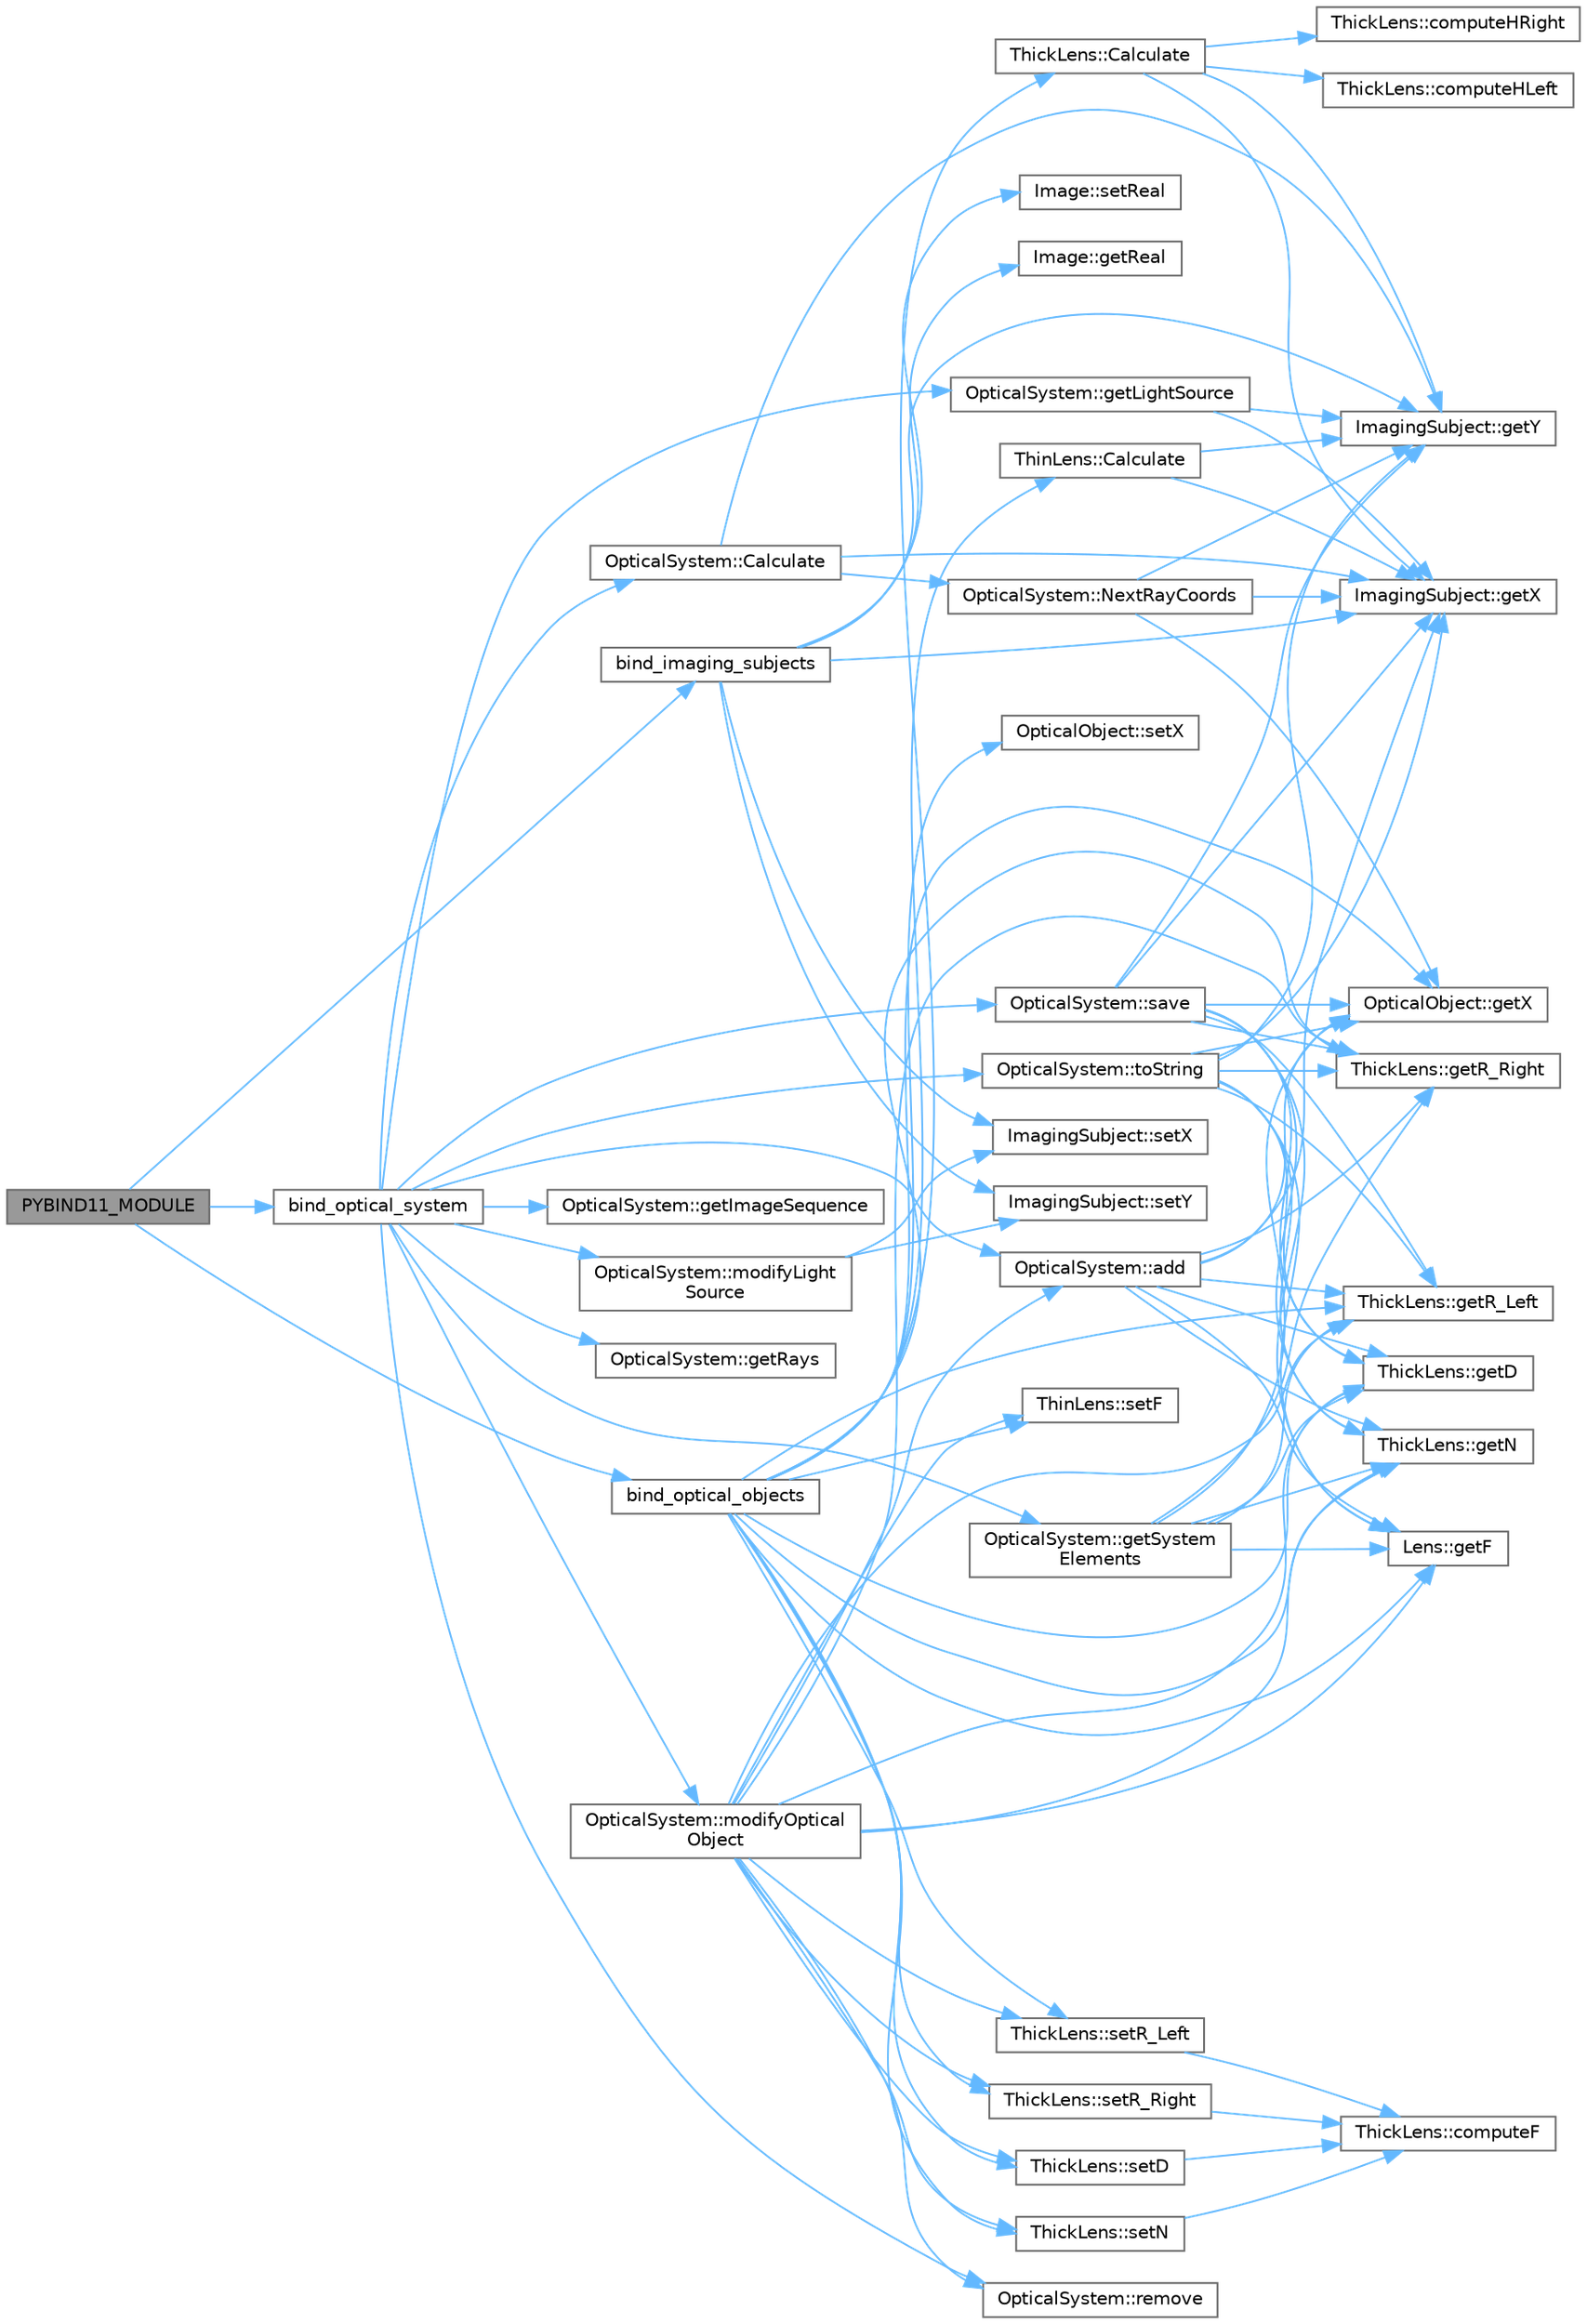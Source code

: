 digraph "PYBIND11_MODULE"
{
 // LATEX_PDF_SIZE
  bgcolor="transparent";
  edge [fontname=Helvetica,fontsize=10,labelfontname=Helvetica,labelfontsize=10];
  node [fontname=Helvetica,fontsize=10,shape=box,height=0.2,width=0.4];
  rankdir="LR";
  Node1 [id="Node000001",label="PYBIND11_MODULE",height=0.2,width=0.4,color="gray40", fillcolor="grey60", style="filled", fontcolor="black",tooltip="Main pybind11 module definition for the OptiSim library."];
  Node1 -> Node2 [id="edge1_Node000001_Node000002",color="steelblue1",style="solid",tooltip=" "];
  Node2 [id="Node000002",label="bind_imaging_subjects",height=0.2,width=0.4,color="grey40", fillcolor="white", style="filled",URL="$bind__imaging__subjects_8cpp.html#a740e97b5d7ab4b2925c300f7fe0f9c16",tooltip="Binds the C++ ImagingSubject class and its derived classes to Python."];
  Node2 -> Node3 [id="edge2_Node000002_Node000003",color="steelblue1",style="solid",tooltip=" "];
  Node3 [id="Node000003",label="Image::getReal",height=0.2,width=0.4,color="grey40", fillcolor="white", style="filled",URL="$classImage.html#a3e43568f1ee33a4e4759598710cfac1b",tooltip="Retrieves the real/virtual status of the image."];
  Node2 -> Node4 [id="edge3_Node000002_Node000004",color="steelblue1",style="solid",tooltip=" "];
  Node4 [id="Node000004",label="ImagingSubject::getX",height=0.2,width=0.4,color="grey40", fillcolor="white", style="filled",URL="$classImagingSubject.html#a6c8e7f51ee35d067883389e9197af1c3",tooltip="Retrieves the x-coordinate of the imaging subject."];
  Node2 -> Node5 [id="edge4_Node000002_Node000005",color="steelblue1",style="solid",tooltip=" "];
  Node5 [id="Node000005",label="ImagingSubject::getY",height=0.2,width=0.4,color="grey40", fillcolor="white", style="filled",URL="$classImagingSubject.html#aa19ba23bbf7345864a89e6e540331f9a",tooltip="Retrieves the y-coordinate of the imaging subject."];
  Node2 -> Node6 [id="edge5_Node000002_Node000006",color="steelblue1",style="solid",tooltip=" "];
  Node6 [id="Node000006",label="Image::setReal",height=0.2,width=0.4,color="grey40", fillcolor="white", style="filled",URL="$classImage.html#aa3a334e2130b80eca97978ed520a5af3",tooltip="Sets the real/virtual status of the image."];
  Node2 -> Node7 [id="edge6_Node000002_Node000007",color="steelblue1",style="solid",tooltip=" "];
  Node7 [id="Node000007",label="ImagingSubject::setX",height=0.2,width=0.4,color="grey40", fillcolor="white", style="filled",URL="$classImagingSubject.html#ad9ccc1d33c667011794be493e533590c",tooltip="Sets the x-coordinate of the imaging subject."];
  Node2 -> Node8 [id="edge7_Node000002_Node000008",color="steelblue1",style="solid",tooltip=" "];
  Node8 [id="Node000008",label="ImagingSubject::setY",height=0.2,width=0.4,color="grey40", fillcolor="white", style="filled",URL="$classImagingSubject.html#a679146ac0f0c8b763c178b0fc9c81096",tooltip="Sets the y-coordinate of the imaging subject."];
  Node1 -> Node9 [id="edge8_Node000001_Node000009",color="steelblue1",style="solid",tooltip=" "];
  Node9 [id="Node000009",label="bind_optical_objects",height=0.2,width=0.4,color="grey40", fillcolor="white", style="filled",URL="$bind__optical__objects_8cpp.html#abed024fc05ed7a9f896dd57e37f6faa9",tooltip="Binds the C++ OpticalObject class and its derived classes to Python."];
  Node9 -> Node10 [id="edge9_Node000009_Node000010",color="steelblue1",style="solid",tooltip=" "];
  Node10 [id="Node000010",label="ThickLens::Calculate",height=0.2,width=0.4,color="grey40", fillcolor="white", style="filled",URL="$classThickLens.html#ab9908633ff93699c3a6b14606c9d1d12",tooltip="Calculates the image formed by this thick lens."];
  Node10 -> Node11 [id="edge10_Node000010_Node000011",color="steelblue1",style="solid",tooltip=" "];
  Node11 [id="Node000011",label="ThickLens::computeHLeft",height=0.2,width=0.4,color="grey40", fillcolor="white", style="filled",URL="$classThickLens.html#a32a63bbf19264cf1525bfb8434686cf9",tooltip="Computes the position of the left principal plane (H1)."];
  Node10 -> Node12 [id="edge11_Node000010_Node000012",color="steelblue1",style="solid",tooltip=" "];
  Node12 [id="Node000012",label="ThickLens::computeHRight",height=0.2,width=0.4,color="grey40", fillcolor="white", style="filled",URL="$classThickLens.html#ab6ab352b383df41a95175bae74713734",tooltip="Computes the position of the right principal plane (H2)."];
  Node10 -> Node4 [id="edge12_Node000010_Node000004",color="steelblue1",style="solid",tooltip=" "];
  Node10 -> Node5 [id="edge13_Node000010_Node000005",color="steelblue1",style="solid",tooltip=" "];
  Node9 -> Node13 [id="edge14_Node000009_Node000013",color="steelblue1",style="solid",tooltip=" "];
  Node13 [id="Node000013",label="ThinLens::Calculate",height=0.2,width=0.4,color="grey40", fillcolor="white", style="filled",URL="$classThinLens.html#a0067d898dec9b8188ba240bc5a832579",tooltip="Calculates the image formed by this thin lens."];
  Node13 -> Node4 [id="edge15_Node000013_Node000004",color="steelblue1",style="solid",tooltip=" "];
  Node13 -> Node5 [id="edge16_Node000013_Node000005",color="steelblue1",style="solid",tooltip=" "];
  Node9 -> Node14 [id="edge17_Node000009_Node000014",color="steelblue1",style="solid",tooltip=" "];
  Node14 [id="Node000014",label="ThickLens::getD",height=0.2,width=0.4,color="grey40", fillcolor="white", style="filled",URL="$classThickLens.html#abb55b079aff86835b9b9c3cea7664cd7",tooltip="Retrieves the axial thickness of the lens."];
  Node9 -> Node15 [id="edge18_Node000009_Node000015",color="steelblue1",style="solid",tooltip=" "];
  Node15 [id="Node000015",label="Lens::getF",height=0.2,width=0.4,color="grey40", fillcolor="white", style="filled",URL="$classLens.html#af3493e8cb2a4eb017b3bdfde9152b5ab",tooltip="Retrieves the focal length of the lens."];
  Node9 -> Node16 [id="edge19_Node000009_Node000016",color="steelblue1",style="solid",tooltip=" "];
  Node16 [id="Node000016",label="ThickLens::getN",height=0.2,width=0.4,color="grey40", fillcolor="white", style="filled",URL="$classThickLens.html#abcfe5c76d34e74a92181a9b88df6ee76",tooltip="Retrieves the refractive index of the lens."];
  Node9 -> Node17 [id="edge20_Node000009_Node000017",color="steelblue1",style="solid",tooltip=" "];
  Node17 [id="Node000017",label="ThickLens::getR_Left",height=0.2,width=0.4,color="grey40", fillcolor="white", style="filled",URL="$classThickLens.html#aacabdd54ef1dea0171e798de88ab911f",tooltip="Retrieves the radius of curvature of the left lens surface."];
  Node9 -> Node18 [id="edge21_Node000009_Node000018",color="steelblue1",style="solid",tooltip=" "];
  Node18 [id="Node000018",label="ThickLens::getR_Right",height=0.2,width=0.4,color="grey40", fillcolor="white", style="filled",URL="$classThickLens.html#a9d718342fa5d0f0a66ebb3c59e5691d3",tooltip="Retrieves the radius of curvature of the right lens surface."];
  Node9 -> Node19 [id="edge22_Node000009_Node000019",color="steelblue1",style="solid",tooltip=" "];
  Node19 [id="Node000019",label="OpticalObject::getX",height=0.2,width=0.4,color="grey40", fillcolor="white", style="filled",URL="$classOpticalObject.html#a7fad6a60fa013015007c19056cfd3767",tooltip="Retrieves the x-coordinate (position) of the optical object."];
  Node9 -> Node20 [id="edge23_Node000009_Node000020",color="steelblue1",style="solid",tooltip=" "];
  Node20 [id="Node000020",label="ThickLens::setD",height=0.2,width=0.4,color="grey40", fillcolor="white", style="filled",URL="$classThickLens.html#a5618eb214796b0b75c1edd8f0878aa44",tooltip="Sets the axial thickness of the lens."];
  Node20 -> Node21 [id="edge24_Node000020_Node000021",color="steelblue1",style="solid",tooltip=" "];
  Node21 [id="Node000021",label="ThickLens::computeF",height=0.2,width=0.4,color="grey40", fillcolor="white", style="filled",URL="$classThickLens.html#a16b8550b9e42085bb024d779386f647a",tooltip="Computes the effective focal length of the thick lens."];
  Node9 -> Node22 [id="edge25_Node000009_Node000022",color="steelblue1",style="solid",tooltip=" "];
  Node22 [id="Node000022",label="ThinLens::setF",height=0.2,width=0.4,color="grey40", fillcolor="white", style="filled",URL="$classThinLens.html#a94d57d98f7e0d611629aeafe9d07bfea",tooltip="Sets the focal length of the thin lens."];
  Node9 -> Node23 [id="edge26_Node000009_Node000023",color="steelblue1",style="solid",tooltip=" "];
  Node23 [id="Node000023",label="ThickLens::setN",height=0.2,width=0.4,color="grey40", fillcolor="white", style="filled",URL="$classThickLens.html#a8a2be3707c5505e7ff4afb3063a8c2e7",tooltip="Sets the refractive index of the lens."];
  Node23 -> Node21 [id="edge27_Node000023_Node000021",color="steelblue1",style="solid",tooltip=" "];
  Node9 -> Node24 [id="edge28_Node000009_Node000024",color="steelblue1",style="solid",tooltip=" "];
  Node24 [id="Node000024",label="ThickLens::setR_Left",height=0.2,width=0.4,color="grey40", fillcolor="white", style="filled",URL="$classThickLens.html#a1ea8dc6de0b6dd715b184f75297ab93d",tooltip="Sets the radius of curvature of the left lens surface."];
  Node24 -> Node21 [id="edge29_Node000024_Node000021",color="steelblue1",style="solid",tooltip=" "];
  Node9 -> Node25 [id="edge30_Node000009_Node000025",color="steelblue1",style="solid",tooltip=" "];
  Node25 [id="Node000025",label="ThickLens::setR_Right",height=0.2,width=0.4,color="grey40", fillcolor="white", style="filled",URL="$classThickLens.html#accb3f38a9884bfd2eddca3da925c1eb9",tooltip="Sets the radius of curvature of the right lens surface."];
  Node25 -> Node21 [id="edge31_Node000025_Node000021",color="steelblue1",style="solid",tooltip=" "];
  Node9 -> Node26 [id="edge32_Node000009_Node000026",color="steelblue1",style="solid",tooltip=" "];
  Node26 [id="Node000026",label="OpticalObject::setX",height=0.2,width=0.4,color="grey40", fillcolor="white", style="filled",URL="$classOpticalObject.html#ac35f62797792eb94afd785f1637f1f8c",tooltip="Sets the x-coordinate (position) of the optical object."];
  Node1 -> Node27 [id="edge33_Node000001_Node000027",color="steelblue1",style="solid",tooltip=" "];
  Node27 [id="Node000027",label="bind_optical_system",height=0.2,width=0.4,color="grey40", fillcolor="white", style="filled",URL="$bind__optical__system_8cpp.html#a4d9ce1c1e7f84524c60bc1fcaf35fb22",tooltip="Binds the C++ ray structure and OpticalSystem class to Python."];
  Node27 -> Node28 [id="edge34_Node000027_Node000028",color="steelblue1",style="solid",tooltip=" "];
  Node28 [id="Node000028",label="OpticalSystem::add",height=0.2,width=0.4,color="grey40", fillcolor="white", style="filled",URL="$classOpticalSystem.html#ae6db07d9e1f87f8e806754e82ade380e",tooltip="Adds an OpticalObject to the system."];
  Node28 -> Node14 [id="edge35_Node000028_Node000014",color="steelblue1",style="solid",tooltip=" "];
  Node28 -> Node15 [id="edge36_Node000028_Node000015",color="steelblue1",style="solid",tooltip=" "];
  Node28 -> Node16 [id="edge37_Node000028_Node000016",color="steelblue1",style="solid",tooltip=" "];
  Node28 -> Node17 [id="edge38_Node000028_Node000017",color="steelblue1",style="solid",tooltip=" "];
  Node28 -> Node18 [id="edge39_Node000028_Node000018",color="steelblue1",style="solid",tooltip=" "];
  Node28 -> Node4 [id="edge40_Node000028_Node000004",color="steelblue1",style="solid",tooltip=" "];
  Node28 -> Node19 [id="edge41_Node000028_Node000019",color="steelblue1",style="solid",tooltip=" "];
  Node27 -> Node29 [id="edge42_Node000027_Node000029",color="steelblue1",style="solid",tooltip=" "];
  Node29 [id="Node000029",label="OpticalSystem::Calculate",height=0.2,width=0.4,color="grey40", fillcolor="white", style="filled",URL="$classOpticalSystem.html#abfa0b305c32eda9071c974bcf5413597",tooltip="Calculates the final image formed by the entire optical system."];
  Node29 -> Node4 [id="edge43_Node000029_Node000004",color="steelblue1",style="solid",tooltip=" "];
  Node29 -> Node5 [id="edge44_Node000029_Node000005",color="steelblue1",style="solid",tooltip=" "];
  Node29 -> Node30 [id="edge45_Node000029_Node000030",color="steelblue1",style="solid",tooltip=" "];
  Node30 [id="Node000030",label="OpticalSystem::NextRayCoords",height=0.2,width=0.4,color="grey40", fillcolor="white", style="filled",URL="$classOpticalSystem.html#ad2f214db0296fb9db5e828ea9b29231a",tooltip="Calculates and stores the next ray coordinates after interaction with an optical object."];
  Node30 -> Node4 [id="edge46_Node000030_Node000004",color="steelblue1",style="solid",tooltip=" "];
  Node30 -> Node19 [id="edge47_Node000030_Node000019",color="steelblue1",style="solid",tooltip=" "];
  Node30 -> Node5 [id="edge48_Node000030_Node000005",color="steelblue1",style="solid",tooltip=" "];
  Node27 -> Node31 [id="edge49_Node000027_Node000031",color="steelblue1",style="solid",tooltip=" "];
  Node31 [id="Node000031",label="OpticalSystem::getImageSequence",height=0.2,width=0.4,color="grey40", fillcolor="white", style="filled",URL="$classOpticalSystem.html#ad4a7b9c8b8f54f7e402debc7b8c00790",tooltip="Retrieves the sequence of images formed by the optical objects."];
  Node27 -> Node32 [id="edge50_Node000027_Node000032",color="steelblue1",style="solid",tooltip=" "];
  Node32 [id="Node000032",label="OpticalSystem::getLightSource",height=0.2,width=0.4,color="grey40", fillcolor="white", style="filled",URL="$classOpticalSystem.html#ac40a4866741c613a08867fd425e91e8a",tooltip="Retrieves the LightSource currently set in the system."];
  Node32 -> Node4 [id="edge51_Node000032_Node000004",color="steelblue1",style="solid",tooltip=" "];
  Node32 -> Node5 [id="edge52_Node000032_Node000005",color="steelblue1",style="solid",tooltip=" "];
  Node27 -> Node33 [id="edge53_Node000027_Node000033",color="steelblue1",style="solid",tooltip=" "];
  Node33 [id="Node000033",label="OpticalSystem::getRays",height=0.2,width=0.4,color="grey40", fillcolor="white", style="filled",URL="$classOpticalSystem.html#a650c19d0fc03114999586f42ba6275ae",tooltip="Retrieves the stored ray coordinates for visualization."];
  Node27 -> Node34 [id="edge54_Node000027_Node000034",color="steelblue1",style="solid",tooltip=" "];
  Node34 [id="Node000034",label="OpticalSystem::getSystem\lElements",height=0.2,width=0.4,color="grey40", fillcolor="white", style="filled",URL="$classOpticalSystem.html#ae816a770d4ba9db4ac7da99f77465d35",tooltip="Retrieves a map of all optical elements in the system."];
  Node34 -> Node14 [id="edge55_Node000034_Node000014",color="steelblue1",style="solid",tooltip=" "];
  Node34 -> Node15 [id="edge56_Node000034_Node000015",color="steelblue1",style="solid",tooltip=" "];
  Node34 -> Node16 [id="edge57_Node000034_Node000016",color="steelblue1",style="solid",tooltip=" "];
  Node34 -> Node17 [id="edge58_Node000034_Node000017",color="steelblue1",style="solid",tooltip=" "];
  Node34 -> Node18 [id="edge59_Node000034_Node000018",color="steelblue1",style="solid",tooltip=" "];
  Node34 -> Node19 [id="edge60_Node000034_Node000019",color="steelblue1",style="solid",tooltip=" "];
  Node27 -> Node35 [id="edge61_Node000027_Node000035",color="steelblue1",style="solid",tooltip=" "];
  Node35 [id="Node000035",label="OpticalSystem::modifyLight\lSource",height=0.2,width=0.4,color="grey40", fillcolor="white", style="filled",URL="$classOpticalSystem.html#a59a82e2d49467164f4b45301dd29912c",tooltip="Modifies a property of the existing LightSource."];
  Node35 -> Node7 [id="edge62_Node000035_Node000007",color="steelblue1",style="solid",tooltip=" "];
  Node35 -> Node8 [id="edge63_Node000035_Node000008",color="steelblue1",style="solid",tooltip=" "];
  Node27 -> Node36 [id="edge64_Node000027_Node000036",color="steelblue1",style="solid",tooltip=" "];
  Node36 [id="Node000036",label="OpticalSystem::modifyOptical\lObject",height=0.2,width=0.4,color="grey40", fillcolor="white", style="filled",URL="$classOpticalSystem.html#a2305f7a60f669b2a058f5e6ea8565186",tooltip="Modifies a property of an existing OpticalObject by its name."];
  Node36 -> Node28 [id="edge65_Node000036_Node000028",color="steelblue1",style="solid",tooltip=" "];
  Node36 -> Node14 [id="edge66_Node000036_Node000014",color="steelblue1",style="solid",tooltip=" "];
  Node36 -> Node15 [id="edge67_Node000036_Node000015",color="steelblue1",style="solid",tooltip=" "];
  Node36 -> Node16 [id="edge68_Node000036_Node000016",color="steelblue1",style="solid",tooltip=" "];
  Node36 -> Node17 [id="edge69_Node000036_Node000017",color="steelblue1",style="solid",tooltip=" "];
  Node36 -> Node18 [id="edge70_Node000036_Node000018",color="steelblue1",style="solid",tooltip=" "];
  Node36 -> Node37 [id="edge71_Node000036_Node000037",color="steelblue1",style="solid",tooltip=" "];
  Node37 [id="Node000037",label="OpticalSystem::remove",height=0.2,width=0.4,color="grey40", fillcolor="white", style="filled",URL="$classOpticalSystem.html#a91bbf09f3112a23f03655a6755a4d01d",tooltip="Removes an optical object from the system by its name."];
  Node36 -> Node20 [id="edge72_Node000036_Node000020",color="steelblue1",style="solid",tooltip=" "];
  Node36 -> Node22 [id="edge73_Node000036_Node000022",color="steelblue1",style="solid",tooltip=" "];
  Node36 -> Node23 [id="edge74_Node000036_Node000023",color="steelblue1",style="solid",tooltip=" "];
  Node36 -> Node24 [id="edge75_Node000036_Node000024",color="steelblue1",style="solid",tooltip=" "];
  Node36 -> Node25 [id="edge76_Node000036_Node000025",color="steelblue1",style="solid",tooltip=" "];
  Node27 -> Node37 [id="edge77_Node000027_Node000037",color="steelblue1",style="solid",tooltip=" "];
  Node27 -> Node38 [id="edge78_Node000027_Node000038",color="steelblue1",style="solid",tooltip=" "];
  Node38 [id="Node000038",label="OpticalSystem::save",height=0.2,width=0.4,color="grey40", fillcolor="white", style="filled",URL="$classOpticalSystem.html#a0dd5b63cca2a07cd0de55802e210f343",tooltip="Saves the current configuration of the optical system to a file."];
  Node38 -> Node14 [id="edge79_Node000038_Node000014",color="steelblue1",style="solid",tooltip=" "];
  Node38 -> Node15 [id="edge80_Node000038_Node000015",color="steelblue1",style="solid",tooltip=" "];
  Node38 -> Node16 [id="edge81_Node000038_Node000016",color="steelblue1",style="solid",tooltip=" "];
  Node38 -> Node17 [id="edge82_Node000038_Node000017",color="steelblue1",style="solid",tooltip=" "];
  Node38 -> Node18 [id="edge83_Node000038_Node000018",color="steelblue1",style="solid",tooltip=" "];
  Node38 -> Node4 [id="edge84_Node000038_Node000004",color="steelblue1",style="solid",tooltip=" "];
  Node38 -> Node19 [id="edge85_Node000038_Node000019",color="steelblue1",style="solid",tooltip=" "];
  Node38 -> Node5 [id="edge86_Node000038_Node000005",color="steelblue1",style="solid",tooltip=" "];
  Node27 -> Node39 [id="edge87_Node000027_Node000039",color="steelblue1",style="solid",tooltip=" "];
  Node39 [id="Node000039",label="OpticalSystem::toString",height=0.2,width=0.4,color="grey40", fillcolor="white", style="filled",URL="$classOpticalSystem.html#a8a12e61ebbbb656507d8dd379f99f85e",tooltip="Prints a string representation of the optical system to an output stream."];
  Node39 -> Node14 [id="edge88_Node000039_Node000014",color="steelblue1",style="solid",tooltip=" "];
  Node39 -> Node15 [id="edge89_Node000039_Node000015",color="steelblue1",style="solid",tooltip=" "];
  Node39 -> Node16 [id="edge90_Node000039_Node000016",color="steelblue1",style="solid",tooltip=" "];
  Node39 -> Node17 [id="edge91_Node000039_Node000017",color="steelblue1",style="solid",tooltip=" "];
  Node39 -> Node18 [id="edge92_Node000039_Node000018",color="steelblue1",style="solid",tooltip=" "];
  Node39 -> Node4 [id="edge93_Node000039_Node000004",color="steelblue1",style="solid",tooltip=" "];
  Node39 -> Node19 [id="edge94_Node000039_Node000019",color="steelblue1",style="solid",tooltip=" "];
  Node39 -> Node5 [id="edge95_Node000039_Node000005",color="steelblue1",style="solid",tooltip=" "];
}
